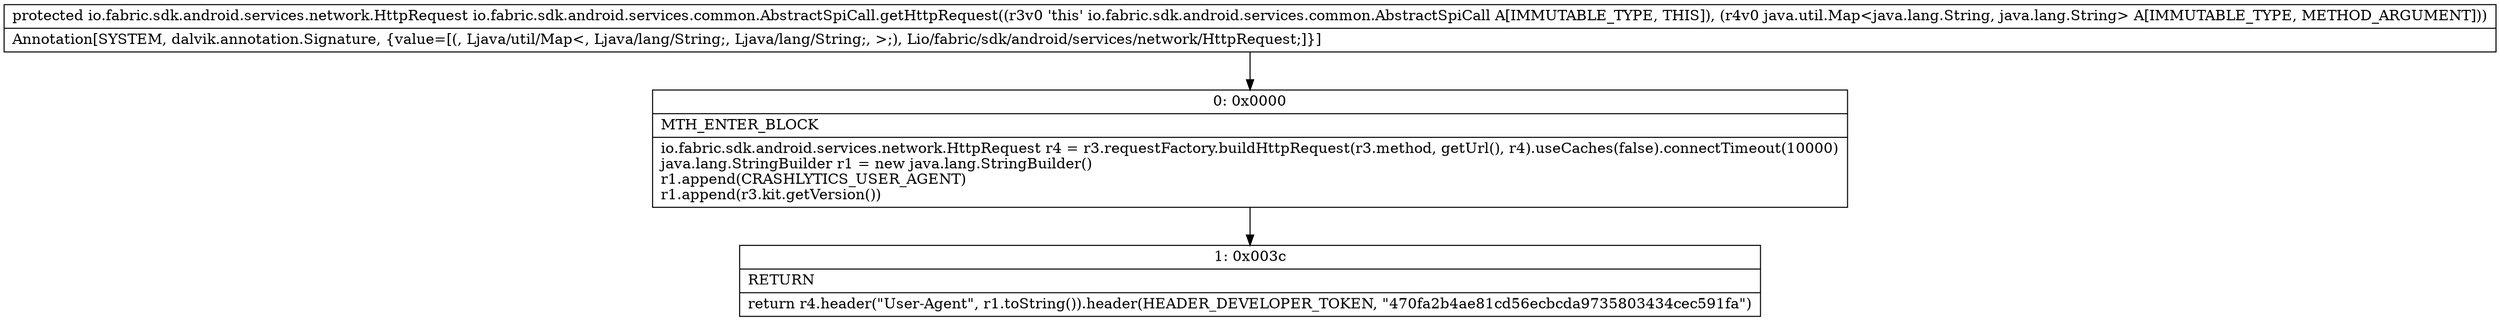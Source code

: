 digraph "CFG forio.fabric.sdk.android.services.common.AbstractSpiCall.getHttpRequest(Ljava\/util\/Map;)Lio\/fabric\/sdk\/android\/services\/network\/HttpRequest;" {
Node_0 [shape=record,label="{0\:\ 0x0000|MTH_ENTER_BLOCK\l|io.fabric.sdk.android.services.network.HttpRequest r4 = r3.requestFactory.buildHttpRequest(r3.method, getUrl(), r4).useCaches(false).connectTimeout(10000)\ljava.lang.StringBuilder r1 = new java.lang.StringBuilder()\lr1.append(CRASHLYTICS_USER_AGENT)\lr1.append(r3.kit.getVersion())\l}"];
Node_1 [shape=record,label="{1\:\ 0x003c|RETURN\l|return r4.header(\"User\-Agent\", r1.toString()).header(HEADER_DEVELOPER_TOKEN, \"470fa2b4ae81cd56ecbcda9735803434cec591fa\")\l}"];
MethodNode[shape=record,label="{protected io.fabric.sdk.android.services.network.HttpRequest io.fabric.sdk.android.services.common.AbstractSpiCall.getHttpRequest((r3v0 'this' io.fabric.sdk.android.services.common.AbstractSpiCall A[IMMUTABLE_TYPE, THIS]), (r4v0 java.util.Map\<java.lang.String, java.lang.String\> A[IMMUTABLE_TYPE, METHOD_ARGUMENT]))  | Annotation[SYSTEM, dalvik.annotation.Signature, \{value=[(, Ljava\/util\/Map\<, Ljava\/lang\/String;, Ljava\/lang\/String;, \>;), Lio\/fabric\/sdk\/android\/services\/network\/HttpRequest;]\}]\l}"];
MethodNode -> Node_0;
Node_0 -> Node_1;
}

